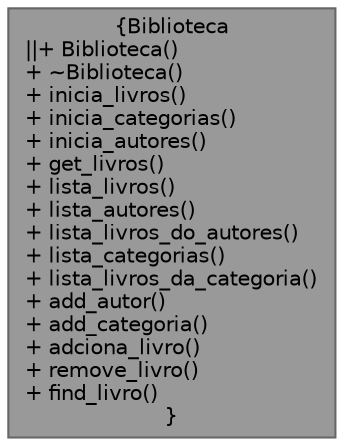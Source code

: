 digraph "Biblioteca"
{
 // LATEX_PDF_SIZE
  bgcolor="transparent";
  edge [fontname=Helvetica,fontsize=10,labelfontname=Helvetica,labelfontsize=10];
  node [fontname=Helvetica,fontsize=10,shape=box,height=0.2,width=0.4];
  Node1 [label="{Biblioteca\n||+ Biblioteca()\l+ ~Biblioteca()\l+ inicia_livros()\l+ inicia_categorias()\l+ inicia_autores()\l+ get_livros()\l+ lista_livros()\l+ lista_autores()\l+ lista_livros_do_autores()\l+ lista_categorias()\l+ lista_livros_da_categoria()\l+ add_autor()\l+ add_categoria()\l+ adciona_livro()\l+ remove_livro()\l+ find_livro()\l}",height=0.2,width=0.4,color="gray40", fillcolor="grey60", style="filled", fontcolor="black",tooltip="Classe responsável por armazenar os livros existentes, adicionar e remover livros,..."];
}
